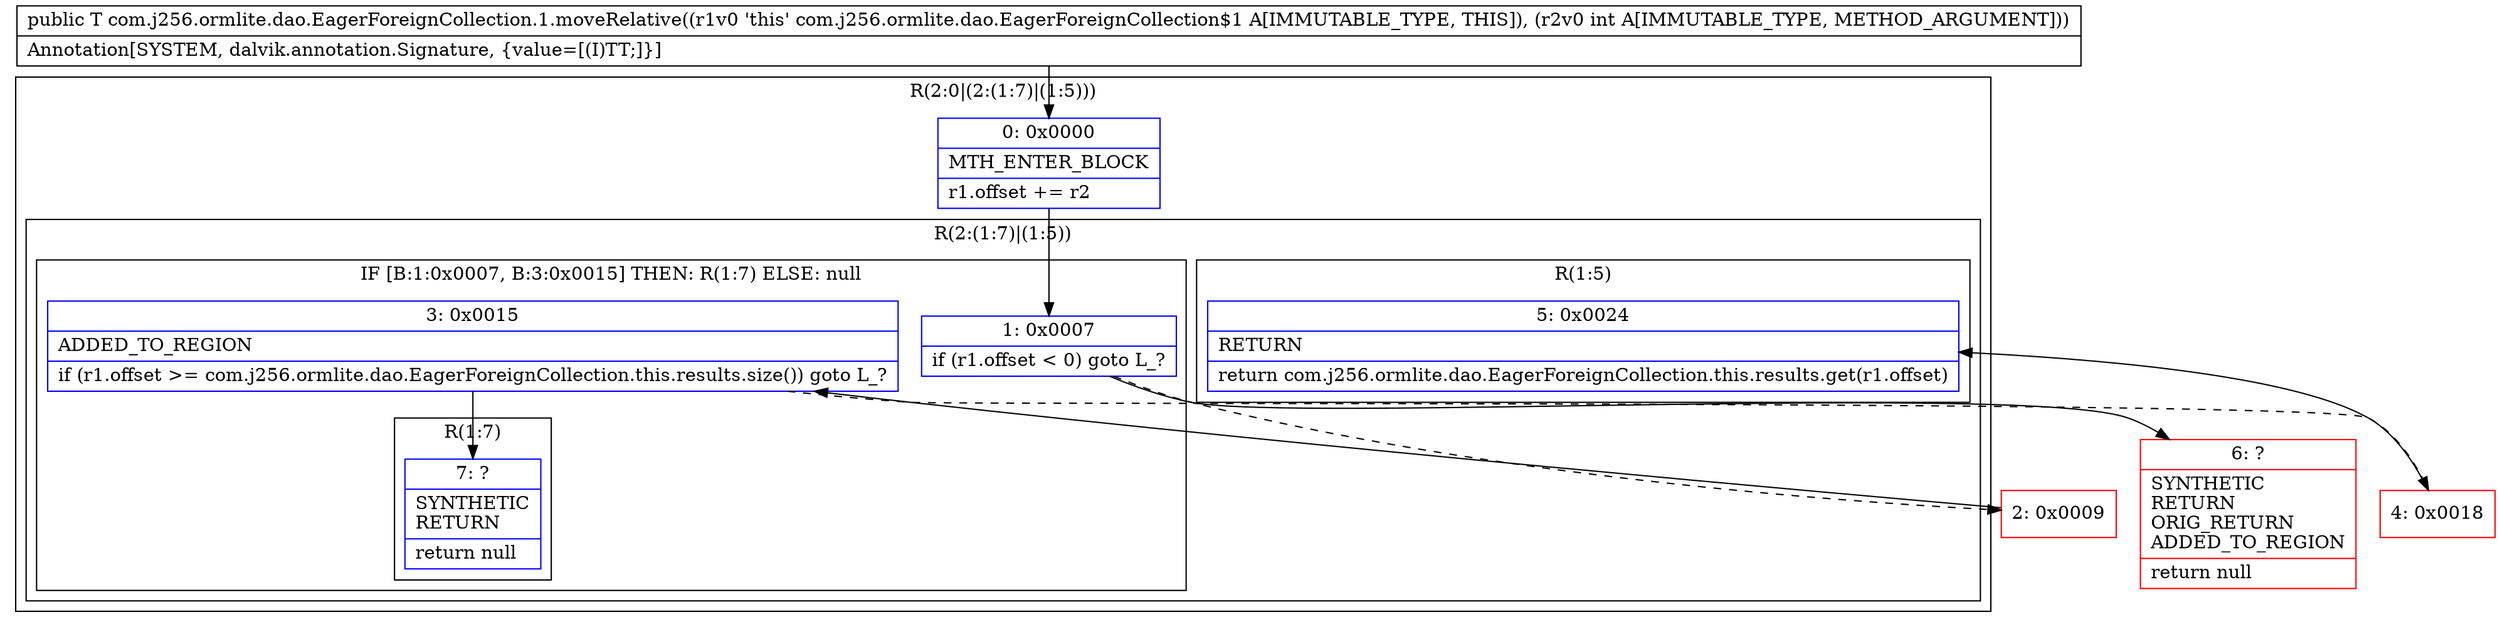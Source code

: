 digraph "CFG forcom.j256.ormlite.dao.EagerForeignCollection.1.moveRelative(I)Ljava\/lang\/Object;" {
subgraph cluster_Region_933780991 {
label = "R(2:0|(2:(1:7)|(1:5)))";
node [shape=record,color=blue];
Node_0 [shape=record,label="{0\:\ 0x0000|MTH_ENTER_BLOCK\l|r1.offset += r2\l}"];
subgraph cluster_Region_1526084726 {
label = "R(2:(1:7)|(1:5))";
node [shape=record,color=blue];
subgraph cluster_IfRegion_795242410 {
label = "IF [B:1:0x0007, B:3:0x0015] THEN: R(1:7) ELSE: null";
node [shape=record,color=blue];
Node_1 [shape=record,label="{1\:\ 0x0007|if (r1.offset \< 0) goto L_?\l}"];
Node_3 [shape=record,label="{3\:\ 0x0015|ADDED_TO_REGION\l|if (r1.offset \>= com.j256.ormlite.dao.EagerForeignCollection.this.results.size()) goto L_?\l}"];
subgraph cluster_Region_830331276 {
label = "R(1:7)";
node [shape=record,color=blue];
Node_7 [shape=record,label="{7\:\ ?|SYNTHETIC\lRETURN\l|return null\l}"];
}
}
subgraph cluster_Region_1154428409 {
label = "R(1:5)";
node [shape=record,color=blue];
Node_5 [shape=record,label="{5\:\ 0x0024|RETURN\l|return com.j256.ormlite.dao.EagerForeignCollection.this.results.get(r1.offset)\l}"];
}
}
}
Node_2 [shape=record,color=red,label="{2\:\ 0x0009}"];
Node_4 [shape=record,color=red,label="{4\:\ 0x0018}"];
Node_6 [shape=record,color=red,label="{6\:\ ?|SYNTHETIC\lRETURN\lORIG_RETURN\lADDED_TO_REGION\l|return null\l}"];
MethodNode[shape=record,label="{public T com.j256.ormlite.dao.EagerForeignCollection.1.moveRelative((r1v0 'this' com.j256.ormlite.dao.EagerForeignCollection$1 A[IMMUTABLE_TYPE, THIS]), (r2v0 int A[IMMUTABLE_TYPE, METHOD_ARGUMENT]))  | Annotation[SYSTEM, dalvik.annotation.Signature, \{value=[(I)TT;]\}]\l}"];
MethodNode -> Node_0;
Node_0 -> Node_1;
Node_1 -> Node_2[style=dashed];
Node_1 -> Node_6;
Node_3 -> Node_4[style=dashed];
Node_3 -> Node_7;
Node_2 -> Node_3;
Node_4 -> Node_5;
}

